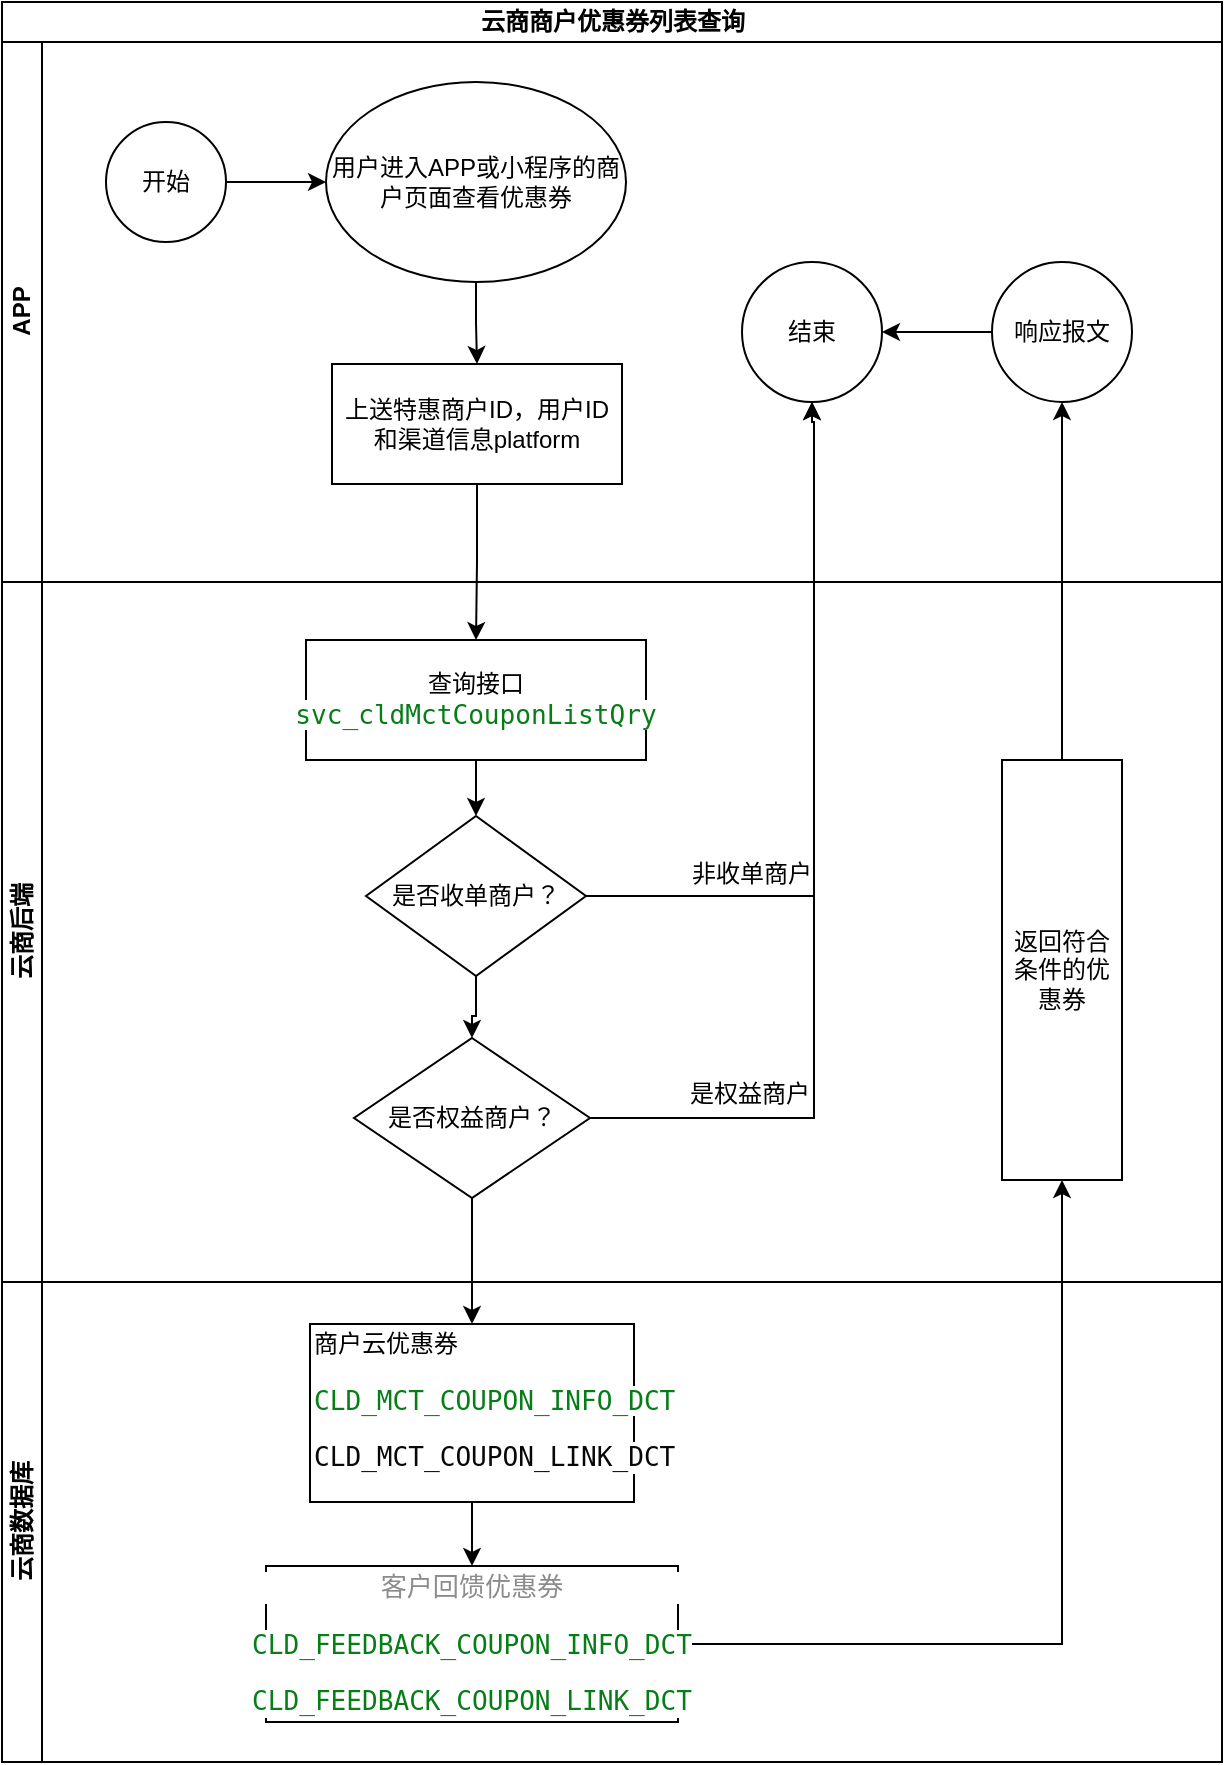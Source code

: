 <mxfile version="14.7.6" type="github">
  <diagram id="yXa4bOZShTcNz8GaYiva" name="Page-1">
    <mxGraphModel dx="838" dy="595" grid="1" gridSize="10" guides="1" tooltips="1" connect="1" arrows="1" fold="1" page="1" pageScale="1" pageWidth="850" pageHeight="1100" math="0" shadow="0">
      <root>
        <mxCell id="0" />
        <mxCell id="1" parent="0" />
        <mxCell id="cFWJ1XPD0mTC4XtqGad4-12" value="云商商户优惠券列表查询" style="swimlane;html=1;childLayout=stackLayout;resizeParent=1;resizeParentMax=0;horizontal=1;startSize=20;horizontalStack=0;" vertex="1" parent="1">
          <mxGeometry x="154" y="50" width="610" height="880" as="geometry" />
        </mxCell>
        <mxCell id="cFWJ1XPD0mTC4XtqGad4-13" value="APP" style="swimlane;html=1;startSize=20;horizontal=0;" vertex="1" parent="cFWJ1XPD0mTC4XtqGad4-12">
          <mxGeometry y="20" width="610" height="270" as="geometry" />
        </mxCell>
        <mxCell id="cFWJ1XPD0mTC4XtqGad4-19" value="开始" style="ellipse;whiteSpace=wrap;html=1;aspect=fixed;" vertex="1" parent="cFWJ1XPD0mTC4XtqGad4-13">
          <mxGeometry x="52" y="40" width="60" height="60" as="geometry" />
        </mxCell>
        <mxCell id="cFWJ1XPD0mTC4XtqGad4-22" value="上送特惠商户ID，用户ID和渠道信息platform" style="whiteSpace=wrap;html=1;" vertex="1" parent="cFWJ1XPD0mTC4XtqGad4-13">
          <mxGeometry x="165" y="161" width="145" height="60" as="geometry" />
        </mxCell>
        <mxCell id="cFWJ1XPD0mTC4XtqGad4-30" value="结束" style="ellipse;whiteSpace=wrap;html=1;aspect=fixed;" vertex="1" parent="cFWJ1XPD0mTC4XtqGad4-13">
          <mxGeometry x="370" y="110" width="70" height="70" as="geometry" />
        </mxCell>
        <mxCell id="cFWJ1XPD0mTC4XtqGad4-31" style="edgeStyle=orthogonalEdgeStyle;rounded=0;orthogonalLoop=1;jettySize=auto;html=1;exitX=0.5;exitY=1;exitDx=0;exitDy=0;" edge="1" parent="cFWJ1XPD0mTC4XtqGad4-13" source="cFWJ1XPD0mTC4XtqGad4-30" target="cFWJ1XPD0mTC4XtqGad4-30">
          <mxGeometry relative="1" as="geometry" />
        </mxCell>
        <mxCell id="cFWJ1XPD0mTC4XtqGad4-44" value="响应报文" style="ellipse;whiteSpace=wrap;html=1;aspect=fixed;" vertex="1" parent="cFWJ1XPD0mTC4XtqGad4-13">
          <mxGeometry x="495" y="110" width="70" height="70" as="geometry" />
        </mxCell>
        <mxCell id="cFWJ1XPD0mTC4XtqGad4-52" value="" style="endArrow=classic;html=1;" edge="1" parent="cFWJ1XPD0mTC4XtqGad4-13" source="cFWJ1XPD0mTC4XtqGad4-44" target="cFWJ1XPD0mTC4XtqGad4-30">
          <mxGeometry relative="1" as="geometry">
            <mxPoint x="241" y="75" as="sourcePoint" />
            <mxPoint x="549" y="215" as="targetPoint" />
          </mxGeometry>
        </mxCell>
        <mxCell id="cFWJ1XPD0mTC4XtqGad4-16" value="云商后端" style="swimlane;html=1;startSize=20;horizontal=0;" vertex="1" parent="cFWJ1XPD0mTC4XtqGad4-12">
          <mxGeometry y="290" width="610" height="350" as="geometry" />
        </mxCell>
        <mxCell id="cFWJ1XPD0mTC4XtqGad4-24" value="查询接口&lt;span style=&quot;color: rgb(6 , 125 , 23) ; background-color: rgb(255 , 255 , 255) ; font-family: &amp;#34;jetbrains mono&amp;#34; , monospace ; font-size: 9.8pt&quot;&gt;svc_cldMctCouponListQry&lt;/span&gt;" style="whiteSpace=wrap;html=1;" vertex="1" parent="cFWJ1XPD0mTC4XtqGad4-16">
          <mxGeometry x="152" y="29" width="170" height="60" as="geometry" />
        </mxCell>
        <mxCell id="cFWJ1XPD0mTC4XtqGad4-26" value="是否收单商户？" style="rhombus;whiteSpace=wrap;html=1;" vertex="1" parent="cFWJ1XPD0mTC4XtqGad4-16">
          <mxGeometry x="182" y="117" width="110" height="80" as="geometry" />
        </mxCell>
        <mxCell id="cFWJ1XPD0mTC4XtqGad4-27" value="" style="edgeStyle=orthogonalEdgeStyle;rounded=0;orthogonalLoop=1;jettySize=auto;html=1;" edge="1" parent="cFWJ1XPD0mTC4XtqGad4-16" source="cFWJ1XPD0mTC4XtqGad4-24" target="cFWJ1XPD0mTC4XtqGad4-26">
          <mxGeometry relative="1" as="geometry" />
        </mxCell>
        <mxCell id="cFWJ1XPD0mTC4XtqGad4-35" value="非收单商户" style="text;html=1;strokeColor=none;fillColor=none;align=center;verticalAlign=middle;whiteSpace=wrap;rounded=0;" vertex="1" parent="cFWJ1XPD0mTC4XtqGad4-16">
          <mxGeometry x="340" y="136" width="70" height="20" as="geometry" />
        </mxCell>
        <mxCell id="cFWJ1XPD0mTC4XtqGad4-37" value="是权益商户" style="text;html=1;strokeColor=none;fillColor=none;align=center;verticalAlign=middle;whiteSpace=wrap;rounded=0;" vertex="1" parent="cFWJ1XPD0mTC4XtqGad4-16">
          <mxGeometry x="343" y="246" width="62" height="20" as="geometry" />
        </mxCell>
        <mxCell id="cFWJ1XPD0mTC4XtqGad4-42" value="返回符合条件的优惠券" style="rounded=0;whiteSpace=wrap;html=1;" vertex="1" parent="cFWJ1XPD0mTC4XtqGad4-16">
          <mxGeometry x="500" y="89" width="60" height="210" as="geometry" />
        </mxCell>
        <mxCell id="cFWJ1XPD0mTC4XtqGad4-14" value="云商数据库" style="swimlane;html=1;startSize=20;horizontal=0;" vertex="1" parent="cFWJ1XPD0mTC4XtqGad4-12">
          <mxGeometry y="640" width="610" height="240" as="geometry" />
        </mxCell>
        <mxCell id="cFWJ1XPD0mTC4XtqGad4-25" value="" style="edgeStyle=orthogonalEdgeStyle;rounded=0;orthogonalLoop=1;jettySize=auto;html=1;" edge="1" parent="cFWJ1XPD0mTC4XtqGad4-12" source="cFWJ1XPD0mTC4XtqGad4-22" target="cFWJ1XPD0mTC4XtqGad4-24">
          <mxGeometry relative="1" as="geometry" />
        </mxCell>
        <mxCell id="cFWJ1XPD0mTC4XtqGad4-32" style="edgeStyle=orthogonalEdgeStyle;rounded=0;orthogonalLoop=1;jettySize=auto;html=1;entryX=0.5;entryY=1;entryDx=0;entryDy=0;" edge="1" parent="cFWJ1XPD0mTC4XtqGad4-12" source="cFWJ1XPD0mTC4XtqGad4-26" target="cFWJ1XPD0mTC4XtqGad4-30">
          <mxGeometry relative="1" as="geometry">
            <Array as="points">
              <mxPoint x="406" y="447" />
              <mxPoint x="406" y="210" />
            </Array>
          </mxGeometry>
        </mxCell>
        <mxCell id="cFWJ1XPD0mTC4XtqGad4-45" style="edgeStyle=orthogonalEdgeStyle;rounded=0;orthogonalLoop=1;jettySize=auto;html=1;entryX=0.5;entryY=1;entryDx=0;entryDy=0;" edge="1" parent="cFWJ1XPD0mTC4XtqGad4-12" source="cFWJ1XPD0mTC4XtqGad4-42" target="cFWJ1XPD0mTC4XtqGad4-44">
          <mxGeometry relative="1" as="geometry" />
        </mxCell>
        <mxCell id="cFWJ1XPD0mTC4XtqGad4-23" value="" style="edgeStyle=orthogonalEdgeStyle;rounded=0;orthogonalLoop=1;jettySize=auto;html=1;" edge="1" parent="1" source="cFWJ1XPD0mTC4XtqGad4-20" target="cFWJ1XPD0mTC4XtqGad4-22">
          <mxGeometry relative="1" as="geometry" />
        </mxCell>
        <mxCell id="cFWJ1XPD0mTC4XtqGad4-20" value="用户进入APP或小程序的商户页面查看优惠券" style="ellipse;whiteSpace=wrap;html=1;" vertex="1" parent="1">
          <mxGeometry x="316" y="90" width="150" height="100" as="geometry" />
        </mxCell>
        <mxCell id="cFWJ1XPD0mTC4XtqGad4-21" value="" style="edgeStyle=orthogonalEdgeStyle;rounded=0;orthogonalLoop=1;jettySize=auto;html=1;" edge="1" parent="1" source="cFWJ1XPD0mTC4XtqGad4-19" target="cFWJ1XPD0mTC4XtqGad4-20">
          <mxGeometry relative="1" as="geometry" />
        </mxCell>
        <mxCell id="cFWJ1XPD0mTC4XtqGad4-36" style="edgeStyle=orthogonalEdgeStyle;rounded=0;orthogonalLoop=1;jettySize=auto;html=1;entryX=0.5;entryY=1;entryDx=0;entryDy=0;" edge="1" parent="1" source="cFWJ1XPD0mTC4XtqGad4-28" target="cFWJ1XPD0mTC4XtqGad4-30">
          <mxGeometry relative="1" as="geometry">
            <Array as="points">
              <mxPoint x="560" y="608" />
              <mxPoint x="560" y="260" />
            </Array>
          </mxGeometry>
        </mxCell>
        <mxCell id="cFWJ1XPD0mTC4XtqGad4-39" value="" style="edgeStyle=orthogonalEdgeStyle;rounded=0;orthogonalLoop=1;jettySize=auto;html=1;" edge="1" parent="1" source="cFWJ1XPD0mTC4XtqGad4-28" target="cFWJ1XPD0mTC4XtqGad4-38">
          <mxGeometry relative="1" as="geometry" />
        </mxCell>
        <mxCell id="cFWJ1XPD0mTC4XtqGad4-28" value="是否权益商户？" style="rhombus;whiteSpace=wrap;html=1;" vertex="1" parent="1">
          <mxGeometry x="330" y="568" width="118" height="80" as="geometry" />
        </mxCell>
        <mxCell id="cFWJ1XPD0mTC4XtqGad4-29" value="" style="edgeStyle=orthogonalEdgeStyle;rounded=0;orthogonalLoop=1;jettySize=auto;html=1;" edge="1" parent="1" source="cFWJ1XPD0mTC4XtqGad4-26" target="cFWJ1XPD0mTC4XtqGad4-28">
          <mxGeometry relative="1" as="geometry" />
        </mxCell>
        <mxCell id="cFWJ1XPD0mTC4XtqGad4-41" value="" style="edgeStyle=orthogonalEdgeStyle;rounded=0;orthogonalLoop=1;jettySize=auto;html=1;" edge="1" parent="1" source="cFWJ1XPD0mTC4XtqGad4-38" target="cFWJ1XPD0mTC4XtqGad4-40">
          <mxGeometry relative="1" as="geometry" />
        </mxCell>
        <mxCell id="cFWJ1XPD0mTC4XtqGad4-38" value="商户云优惠券&lt;br&gt;&lt;pre style=&quot;background-color: #ffffff ; color: #080808 ; font-family: &amp;#34;jetbrains mono&amp;#34; , monospace ; font-size: 9.8pt&quot;&gt;&lt;span style=&quot;color: #067d17&quot;&gt;CLD_MCT_COUPON_INFO_DCT&lt;/span&gt;&lt;/pre&gt;&lt;pre style=&quot;background-color: #ffffff ; color: #080808 ; font-family: &amp;#34;jetbrains mono&amp;#34; , monospace ; font-size: 9.8pt&quot;&gt;CLD_MCT_COUPON_LINK_DCT&lt;/pre&gt;" style="whiteSpace=wrap;html=1;align=left;" vertex="1" parent="1">
          <mxGeometry x="308" y="711" width="162" height="89" as="geometry" />
        </mxCell>
        <mxCell id="cFWJ1XPD0mTC4XtqGad4-43" style="edgeStyle=orthogonalEdgeStyle;rounded=0;orthogonalLoop=1;jettySize=auto;html=1;entryX=0.5;entryY=1;entryDx=0;entryDy=0;" edge="1" parent="1" source="cFWJ1XPD0mTC4XtqGad4-40" target="cFWJ1XPD0mTC4XtqGad4-42">
          <mxGeometry relative="1" as="geometry" />
        </mxCell>
        <mxCell id="cFWJ1XPD0mTC4XtqGad4-40" value="&lt;pre style=&quot;background-color: #ffffff ; color: #080808 ; font-family: &amp;#34;宋体&amp;#34; , monospace ; font-size: 9.8pt&quot;&gt;&lt;span style=&quot;color: rgb(140 , 140 , 140)&quot;&gt;客户回馈优惠券&lt;/span&gt;&lt;/pre&gt;&lt;pre style=&quot;background-color: #ffffff ; color: #080808 ; font-family: &amp;#34;宋体&amp;#34; , monospace ; font-size: 9.8pt&quot;&gt;&lt;pre style=&quot;font-family: &amp;#34;jetbrains mono&amp;#34; , monospace ; font-size: 9.8pt&quot;&gt;&lt;span style=&quot;color: #067d17&quot;&gt;CLD_FEEDBACK_COUPON_INFO_DCT&lt;/span&gt;&lt;/pre&gt;&lt;pre style=&quot;font-family: &amp;#34;jetbrains mono&amp;#34; , monospace ; font-size: 9.8pt&quot;&gt;&lt;span style=&quot;color: #067d17&quot;&gt;CLD_FEEDBACK_COUPON_LINK_DCT&lt;/span&gt;&lt;/pre&gt;&lt;/pre&gt;" style="whiteSpace=wrap;html=1;align=center;" vertex="1" parent="1">
          <mxGeometry x="286" y="832" width="206" height="78" as="geometry" />
        </mxCell>
      </root>
    </mxGraphModel>
  </diagram>
</mxfile>
